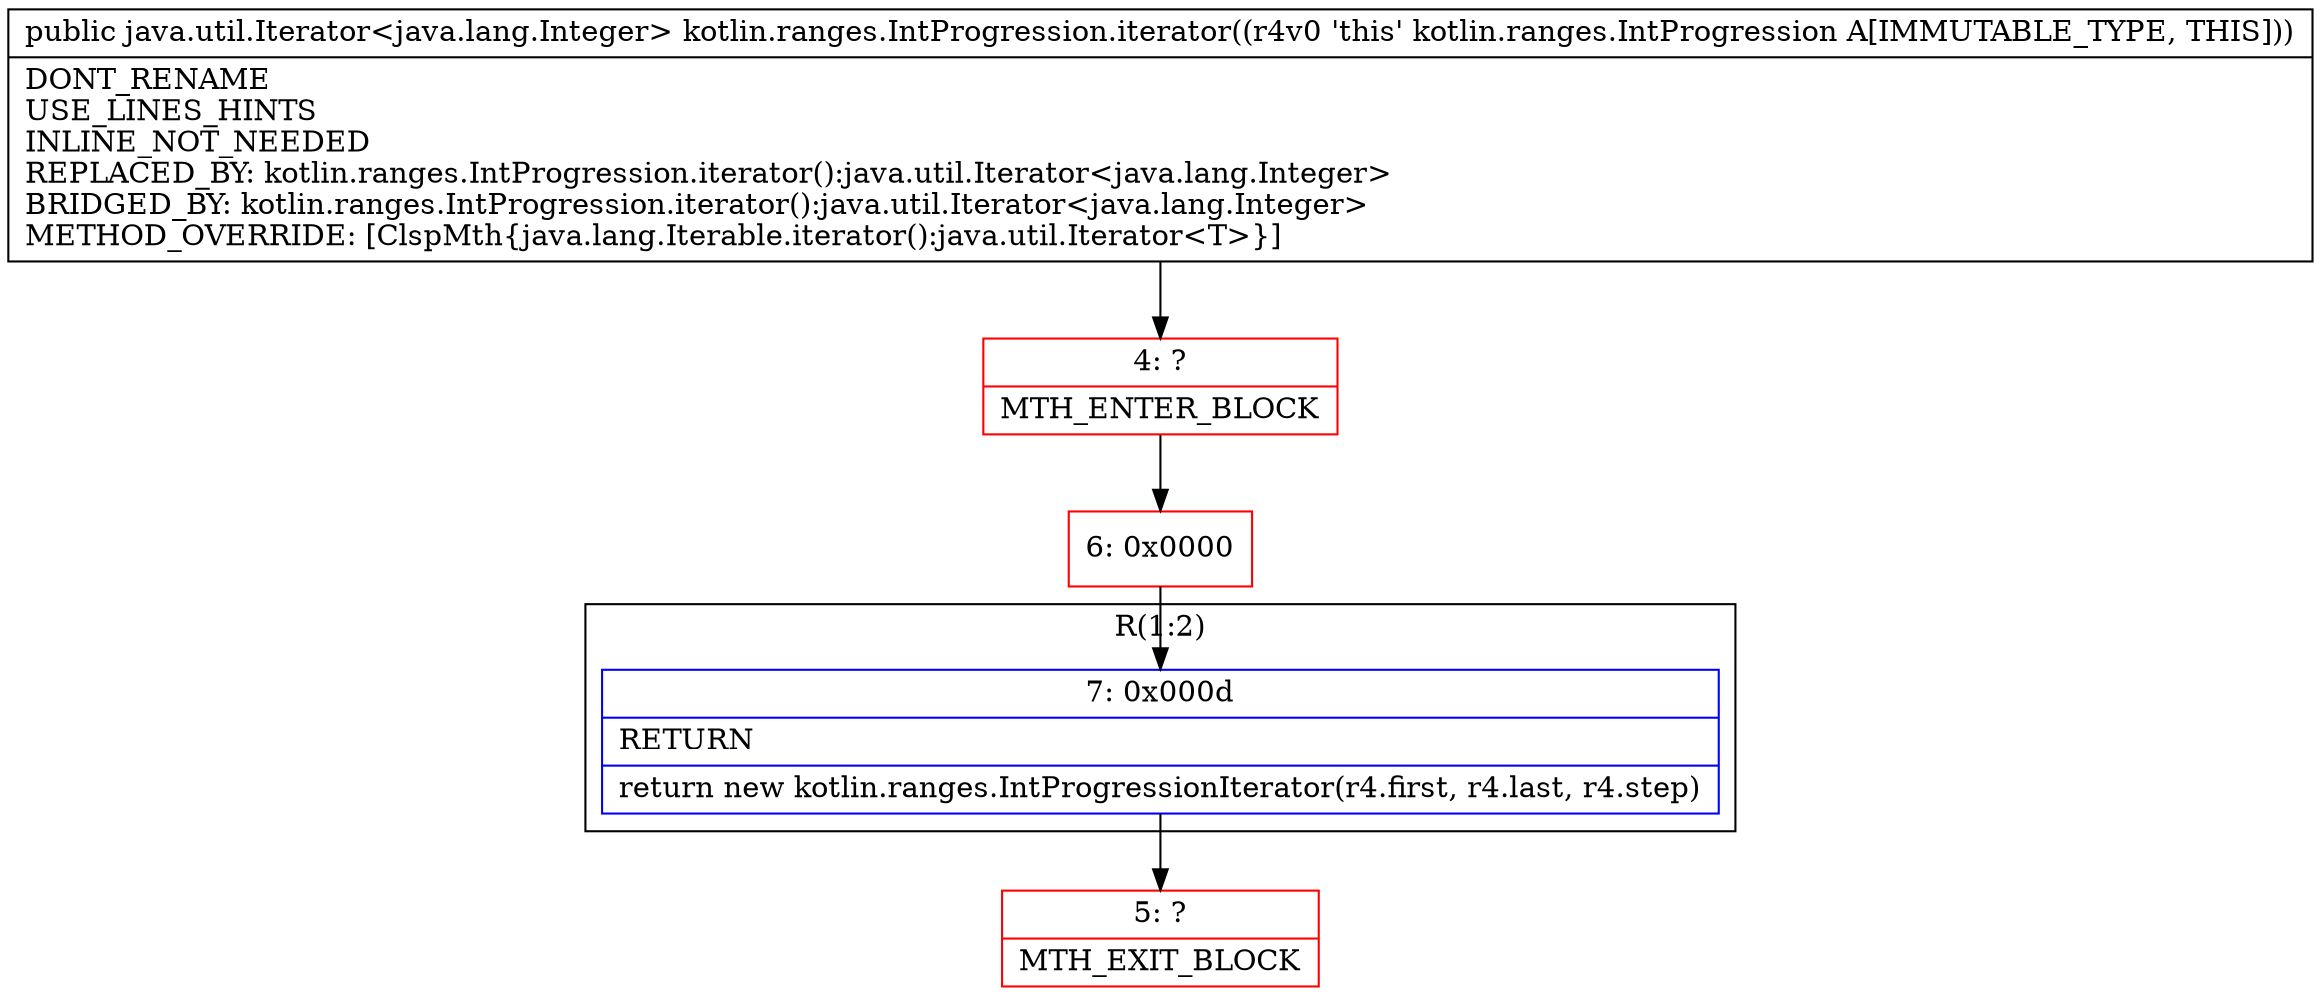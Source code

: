 digraph "CFG forkotlin.ranges.IntProgression.iterator()Lkotlin\/collections\/IntIterator;" {
subgraph cluster_Region_1979345835 {
label = "R(1:2)";
node [shape=record,color=blue];
Node_7 [shape=record,label="{7\:\ 0x000d|RETURN\l|return new kotlin.ranges.IntProgressionIterator(r4.first, r4.last, r4.step)\l}"];
}
Node_4 [shape=record,color=red,label="{4\:\ ?|MTH_ENTER_BLOCK\l}"];
Node_6 [shape=record,color=red,label="{6\:\ 0x0000}"];
Node_5 [shape=record,color=red,label="{5\:\ ?|MTH_EXIT_BLOCK\l}"];
MethodNode[shape=record,label="{public java.util.Iterator\<java.lang.Integer\> kotlin.ranges.IntProgression.iterator((r4v0 'this' kotlin.ranges.IntProgression A[IMMUTABLE_TYPE, THIS]))  | DONT_RENAME\lUSE_LINES_HINTS\lINLINE_NOT_NEEDED\lREPLACED_BY: kotlin.ranges.IntProgression.iterator():java.util.Iterator\<java.lang.Integer\>\lBRIDGED_BY: kotlin.ranges.IntProgression.iterator():java.util.Iterator\<java.lang.Integer\>\lMETHOD_OVERRIDE: [ClspMth\{java.lang.Iterable.iterator():java.util.Iterator\<T\>\}]\l}"];
MethodNode -> Node_4;Node_7 -> Node_5;
Node_4 -> Node_6;
Node_6 -> Node_7;
}

